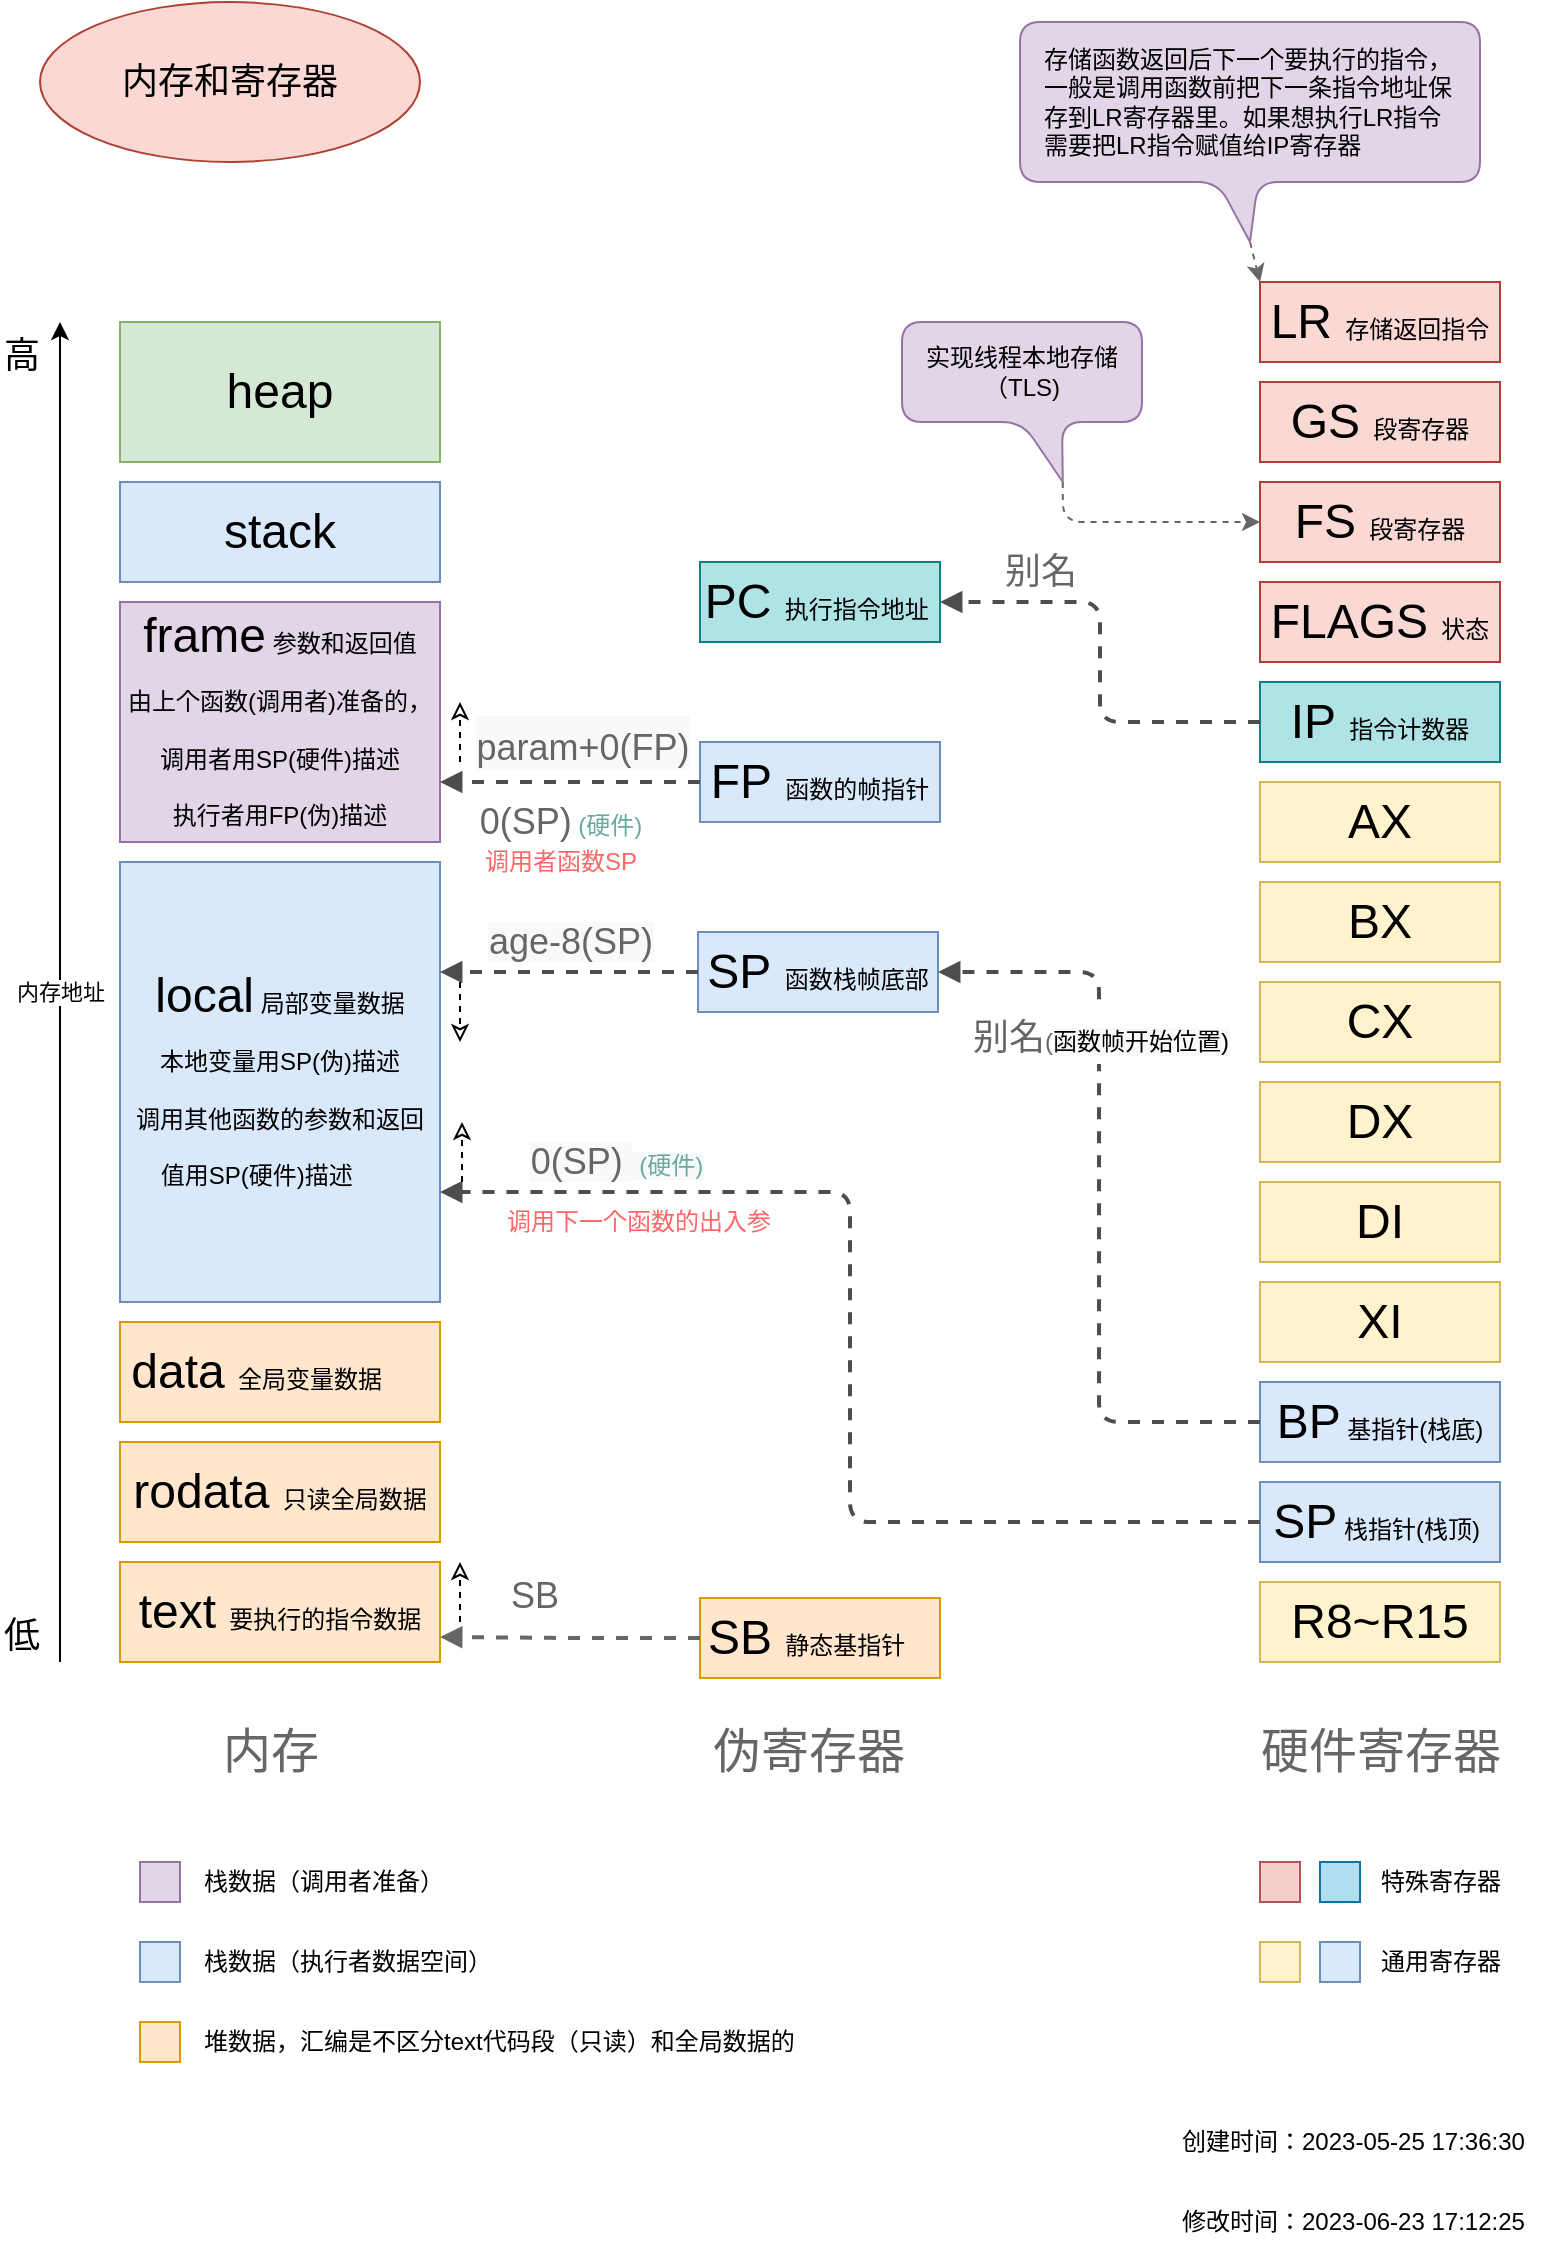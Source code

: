 <mxfile version="14.6.13" type="device"><diagram id="_9jU_y9cIoJaPiFrmsHA" name="第 1 页"><mxGraphModel dx="1106" dy="900" grid="1" gridSize="10" guides="1" tooltips="1" connect="1" arrows="1" fold="1" page="1" pageScale="1" pageWidth="827" pageHeight="1169" math="0" shadow="0"><root><mxCell id="0"/><mxCell id="1" parent="0"/><mxCell id="A-30bBlidZVVHHvsrLKz-10" value="内存" style="text;html=1;align=center;verticalAlign=middle;resizable=0;points=[];autosize=1;strokeColor=none;fontColor=#666;fontSize=24;" parent="1" vertex="1"><mxGeometry x="125" y="900" width="60" height="30" as="geometry"/></mxCell><mxCell id="A-30bBlidZVVHHvsrLKz-22" value="FLAGS&amp;nbsp;&lt;font style=&quot;font-size: 12px&quot;&gt;状态&lt;/font&gt;" style="whiteSpace=wrap;html=1;fontSize=24;fillColor=#fad9d5;strokeColor=#ae4132;" parent="1" vertex="1"><mxGeometry x="650" y="330" width="120" height="40" as="geometry"/></mxCell><mxCell id="A-30bBlidZVVHHvsrLKz-23" value="DX" style="whiteSpace=wrap;html=1;fontSize=24;fillColor=#fff2cc;strokeColor=#d6b656;" parent="1" vertex="1"><mxGeometry x="650" y="580" width="120" height="40" as="geometry"/></mxCell><mxCell id="A-30bBlidZVVHHvsrLKz-24" value="IP&amp;nbsp;&lt;font style=&quot;font-size: 12px&quot;&gt;指令计数器&lt;/font&gt;" style="whiteSpace=wrap;html=1;fontSize=24;fillColor=#b0e3e6;strokeColor=#0e8088;" parent="1" vertex="1"><mxGeometry x="650" y="380" width="120" height="40" as="geometry"/></mxCell><mxCell id="A-30bBlidZVVHHvsrLKz-25" value="CX" style="whiteSpace=wrap;html=1;fontSize=24;fillColor=#fff2cc;strokeColor=#d6b656;" parent="1" vertex="1"><mxGeometry x="650" y="530" width="120" height="40" as="geometry"/></mxCell><mxCell id="A-30bBlidZVVHHvsrLKz-26" value="BP&lt;font style=&quot;font-size: 12px&quot;&gt;&amp;nbsp;&lt;/font&gt;&lt;font style=&quot;font-size: 12px&quot;&gt;&lt;font style=&quot;font-size: 12px&quot;&gt;&lt;font style=&quot;font-size: 12px&quot;&gt;基指针(&lt;/font&gt;栈底)&lt;/font&gt;&lt;br&gt;&lt;/font&gt;" style="whiteSpace=wrap;html=1;fontSize=24;fillColor=#dae8fc;strokeColor=#6c8ebf;" parent="1" vertex="1"><mxGeometry x="650" y="730" width="120" height="40" as="geometry"/></mxCell><mxCell id="A-30bBlidZVVHHvsrLKz-27" value="R8~R15" style="whiteSpace=wrap;html=1;fontSize=24;fillColor=#fff2cc;strokeColor=#d6b656;" parent="1" vertex="1"><mxGeometry x="650" y="830" width="120" height="40" as="geometry"/></mxCell><mxCell id="A-30bBlidZVVHHvsrLKz-28" value="AX" style="whiteSpace=wrap;html=1;fontSize=24;fillColor=#fff2cc;strokeColor=#d6b656;" parent="1" vertex="1"><mxGeometry x="650" y="430" width="120" height="40" as="geometry"/></mxCell><mxCell id="A-30bBlidZVVHHvsrLKz-29" value="BX" style="whiteSpace=wrap;html=1;fontSize=24;fillColor=#fff2cc;strokeColor=#d6b656;" parent="1" vertex="1"><mxGeometry x="650" y="480" width="120" height="40" as="geometry"/></mxCell><mxCell id="A-30bBlidZVVHHvsrLKz-30" value="SP&lt;font style=&quot;font-size: 12px&quot;&gt;&amp;nbsp;&lt;font style=&quot;font-size: 12px&quot;&gt;栈指针(栈顶)&lt;/font&gt;&lt;/font&gt;&lt;font style=&quot;font-size: 12px&quot;&gt;&amp;nbsp;&lt;/font&gt;" style="whiteSpace=wrap;html=1;fontSize=24;fillColor=#dae8fc;strokeColor=#6c8ebf;" parent="1" vertex="1"><mxGeometry x="650" y="780" width="120" height="40" as="geometry"/></mxCell><mxCell id="A-30bBlidZVVHHvsrLKz-31" value="heap" style="whiteSpace=wrap;html=1;fontSize=24;fillColor=#d5e8d4;strokeColor=#82b366;" parent="1" vertex="1"><mxGeometry x="80" y="200" width="160" height="70" as="geometry"/></mxCell><mxCell id="A-30bBlidZVVHHvsrLKz-32" value="stack" style="whiteSpace=wrap;html=1;fontSize=24;fillColor=#dae8fc;strokeColor=#6c8ebf;" parent="1" vertex="1"><mxGeometry x="80" y="280" width="160" height="50" as="geometry"/></mxCell><mxCell id="A-30bBlidZVVHHvsrLKz-33" value="frame&lt;font style=&quot;font-size: 12px&quot;&gt; 参数和返回值&lt;br&gt;由上个函数(调用者)准备的，&lt;br&gt;调用者用SP(硬件)描述&lt;br&gt;执行者用FP(伪)描述&lt;/font&gt;" style="whiteSpace=wrap;html=1;fontSize=24;fillColor=#e1d5e7;strokeColor=#9673a6;" parent="1" vertex="1"><mxGeometry x="80" y="340" width="160" height="120" as="geometry"/></mxCell><mxCell id="A-30bBlidZVVHHvsrLKz-34" value="local&lt;font style=&quot;font-size: 12px&quot;&gt; 局部变量数据&lt;br&gt;本地变量用SP(伪)描述&lt;br&gt;调用其他函数的参数和返回值用SP(硬件)描述&amp;nbsp; &amp;nbsp; &amp;nbsp; &amp;nbsp;&lt;/font&gt;" style="whiteSpace=wrap;html=1;fontSize=24;fillColor=#dae8fc;strokeColor=#6c8ebf;spacingLeft=5;spacingRight=5;" parent="1" vertex="1"><mxGeometry x="80" y="470" width="160" height="220" as="geometry"/></mxCell><mxCell id="A-30bBlidZVVHHvsrLKz-35" value="data&amp;nbsp;&lt;span style=&quot;font-size: 12px&quot;&gt;全局变量数据&amp;nbsp; &amp;nbsp; &amp;nbsp; &amp;nbsp;&lt;/span&gt;" style="whiteSpace=wrap;html=1;fontSize=24;fillColor=#ffe6cc;strokeColor=#d79b00;" parent="1" vertex="1"><mxGeometry x="80" y="700" width="160" height="50" as="geometry"/></mxCell><mxCell id="A-30bBlidZVVHHvsrLKz-37" value="rodata &lt;font style=&quot;font-size: 12px&quot;&gt;只读全局数据&lt;/font&gt;" style="whiteSpace=wrap;html=1;fontSize=24;fillColor=#ffe6cc;strokeColor=#d79b00;" parent="1" vertex="1"><mxGeometry x="80" y="760" width="160" height="50" as="geometry"/></mxCell><mxCell id="A-30bBlidZVVHHvsrLKz-38" value="text&amp;nbsp;&lt;font style=&quot;font-size: 12px&quot;&gt;要执行的指令数据&lt;/font&gt;" style="whiteSpace=wrap;html=1;fontSize=24;fillColor=#ffe6cc;strokeColor=#d79b00;" parent="1" vertex="1"><mxGeometry x="80" y="820" width="160" height="50" as="geometry"/></mxCell><mxCell id="A-30bBlidZVVHHvsrLKz-39" value="硬件寄存器" style="text;html=1;align=center;verticalAlign=middle;resizable=0;points=[];autosize=1;strokeColor=none;fontSize=24;fontColor=#666;" parent="1" vertex="1"><mxGeometry x="640" y="900" width="140" height="30" as="geometry"/></mxCell><mxCell id="A-30bBlidZVVHHvsrLKz-40" value="PC&amp;nbsp;&lt;font style=&quot;font-size: 12px&quot;&gt;执行指令地址&amp;nbsp;&lt;/font&gt;" style="whiteSpace=wrap;html=1;fontSize=24;fillColor=#b0e3e6;strokeColor=#0e8088;align=center;" parent="1" vertex="1"><mxGeometry x="370" y="320" width="120" height="40" as="geometry"/></mxCell><mxCell id="A-30bBlidZVVHHvsrLKz-41" value="FP&amp;nbsp;&lt;font style=&quot;font-size: 12px&quot;&gt;函数的帧指针&lt;/font&gt;" style="whiteSpace=wrap;html=1;fontSize=24;fillColor=#dae8fc;strokeColor=#6c8ebf;" parent="1" vertex="1"><mxGeometry x="370" y="410" width="120" height="40" as="geometry"/></mxCell><mxCell id="A-30bBlidZVVHHvsrLKz-42" value="SP&amp;nbsp;&lt;font style=&quot;font-size: 12px&quot;&gt;函数栈帧底部&lt;/font&gt;" style="whiteSpace=wrap;html=1;fontSize=24;fillColor=#dae8fc;strokeColor=#6c8ebf;" parent="1" vertex="1"><mxGeometry x="369" y="505" width="120" height="40" as="geometry"/></mxCell><mxCell id="A-30bBlidZVVHHvsrLKz-43" value="SB &lt;font style=&quot;font-size: 12px&quot;&gt;静态基指针&amp;nbsp; &amp;nbsp;&amp;nbsp;&lt;/font&gt;" style="whiteSpace=wrap;html=1;fontSize=24;fillColor=#ffe6cc;strokeColor=#d79b00;" parent="1" vertex="1"><mxGeometry x="370" y="838" width="120" height="40" as="geometry"/></mxCell><mxCell id="A-30bBlidZVVHHvsrLKz-53" value="伪寄存器" style="text;html=1;align=center;verticalAlign=middle;resizable=0;points=[];autosize=1;strokeColor=none;fontSize=24;fontColor=#666;" parent="1" vertex="1"><mxGeometry x="369" y="900" width="110" height="30" as="geometry"/></mxCell><mxCell id="A-30bBlidZVVHHvsrLKz-58" value="&lt;span style=&quot;font-size: 18px ; background-color: rgb(248 , 249 , 250)&quot;&gt;0(SP)&amp;nbsp;&lt;/span&gt;&lt;span style=&quot;color: rgb(103 , 171 , 159) ; font-size: 12px ; background-color: rgb(248 , 249 , 250)&quot;&gt;&amp;nbsp;(硬件)&lt;/span&gt;" style="html=1;verticalAlign=bottom;endArrow=block;shadow=0;edgeStyle=orthogonalEdgeStyle;dashed=1;fontSize=24;fontColor=#666;strokeColor=#4D4D4D;strokeWidth=2;exitX=0;exitY=0.5;exitDx=0;exitDy=0;entryX=1;entryY=0.75;entryDx=0;entryDy=0;" parent="1" source="A-30bBlidZVVHHvsrLKz-30" target="A-30bBlidZVVHHvsrLKz-34" edge="1"><mxGeometry x="0.696" width="80" relative="1" as="geometry"><mxPoint x="530" y="630" as="sourcePoint"/><mxPoint x="610" y="630" as="targetPoint"/><mxPoint as="offset"/></mxGeometry></mxCell><mxCell id="A-30bBlidZVVHHvsrLKz-59" value="&lt;span style=&quot;font-size: 18px ; background-color: rgb(248 , 249 , 250)&quot;&gt;age-8(SP)&lt;/span&gt;" style="html=1;verticalAlign=bottom;endArrow=block;shadow=0;edgeStyle=orthogonalEdgeStyle;dashed=1;fontSize=24;fontColor=#666;strokeColor=#4D4D4D;strokeWidth=2;entryX=1;entryY=0.25;entryDx=0;entryDy=0;" parent="1" source="A-30bBlidZVVHHvsrLKz-42" target="A-30bBlidZVVHHvsrLKz-34" edge="1"><mxGeometry width="80" relative="1" as="geometry"><mxPoint x="270" y="240" as="sourcePoint"/><mxPoint x="350" y="240" as="targetPoint"/></mxGeometry></mxCell><mxCell id="A-30bBlidZVVHHvsrLKz-61" value="&lt;span style=&quot;background-color: rgb(248 , 249 , 250)&quot;&gt;&lt;span style=&quot;font-size: 18px&quot;&gt;param+0(FP)&lt;/span&gt;&lt;/span&gt;" style="html=1;verticalAlign=bottom;endArrow=block;shadow=0;edgeStyle=orthogonalEdgeStyle;dashed=1;fontSize=24;fontColor=#666;strokeColor=#4D4D4D;strokeWidth=2;exitX=0;exitY=0.5;exitDx=0;exitDy=0;entryX=1;entryY=0.75;entryDx=0;entryDy=0;" parent="1" source="A-30bBlidZVVHHvsrLKz-41" target="A-30bBlidZVVHHvsrLKz-33" edge="1"><mxGeometry x="-0.088" y="-2" width="80" relative="1" as="geometry"><mxPoint x="380" y="610" as="sourcePoint"/><mxPoint x="460" y="610" as="targetPoint"/><mxPoint as="offset"/></mxGeometry></mxCell><mxCell id="A-30bBlidZVVHHvsrLKz-66" value="&lt;span style=&quot;font-size: 18px&quot;&gt;别名&lt;/span&gt;" style="html=1;verticalAlign=bottom;endArrow=block;shadow=0;edgeStyle=orthogonalEdgeStyle;dashed=1;fontSize=24;fontColor=#666;strokeColor=#4D4D4D;strokeWidth=2;exitX=0;exitY=0.5;exitDx=0;exitDy=0;entryX=1;entryY=0.5;entryDx=0;entryDy=0;" parent="1" source="A-30bBlidZVVHHvsrLKz-24" target="A-30bBlidZVVHHvsrLKz-40" edge="1"><mxGeometry x="0.545" width="80" relative="1" as="geometry"><mxPoint x="490" y="260" as="sourcePoint"/><mxPoint x="570" y="260" as="targetPoint"/><mxPoint as="offset"/></mxGeometry></mxCell><mxCell id="A-30bBlidZVVHHvsrLKz-67" value="&lt;span style=&quot;font-size: 18px&quot;&gt;别名&lt;/span&gt;&lt;font style=&quot;font-size: 12px&quot;&gt;(&lt;/font&gt;&lt;font style=&quot;font-size: 12px&quot;&gt;&lt;span style=&quot;color: rgb(0 , 0 , 0) ; background-color: rgb(248 , 249 , 250)&quot;&gt;函数帧开始位置)&lt;/span&gt;&lt;br&gt;&lt;/font&gt;" style="html=1;verticalAlign=bottom;endArrow=block;shadow=0;edgeStyle=orthogonalEdgeStyle;dashed=1;fontSize=24;fontColor=#666;strokeColor=#4D4D4D;strokeWidth=2;exitX=0;exitY=0.5;exitDx=0;exitDy=0;entryX=1;entryY=0.5;entryDx=0;entryDy=0;" parent="1" source="A-30bBlidZVVHHvsrLKz-26" target="A-30bBlidZVVHHvsrLKz-42" edge="1"><mxGeometry x="0.333" width="80" relative="1" as="geometry"><mxPoint x="480" y="630" as="sourcePoint"/><mxPoint x="560" y="630" as="targetPoint"/><mxPoint as="offset"/></mxGeometry></mxCell><mxCell id="o35U1CBubqKOdYUTHkpp-1" value="" style="endArrow=classic;html=1;" parent="1" edge="1"><mxGeometry relative="1" as="geometry"><mxPoint x="50" y="870" as="sourcePoint"/><mxPoint x="50" y="200" as="targetPoint"/></mxGeometry></mxCell><mxCell id="o35U1CBubqKOdYUTHkpp-2" value="内存地址" style="edgeLabel;resizable=0;html=1;align=center;verticalAlign=middle;rotation=0;" parent="o35U1CBubqKOdYUTHkpp-1" connectable="0" vertex="1"><mxGeometry relative="1" as="geometry"/></mxCell><mxCell id="o35U1CBubqKOdYUTHkpp-3" value="&lt;font style=&quot;font-size: 18px&quot;&gt;低&lt;/font&gt;" style="edgeLabel;resizable=0;html=1;align=left;verticalAlign=bottom;" parent="o35U1CBubqKOdYUTHkpp-1" connectable="0" vertex="1"><mxGeometry x="-1" relative="1" as="geometry"><mxPoint x="-30" as="offset"/></mxGeometry></mxCell><mxCell id="o35U1CBubqKOdYUTHkpp-4" value="&lt;font style=&quot;font-size: 18px&quot;&gt;高&lt;/font&gt;" style="edgeLabel;resizable=0;html=1;align=right;verticalAlign=bottom;" parent="o35U1CBubqKOdYUTHkpp-1" connectable="0" vertex="1"><mxGeometry x="1" relative="1" as="geometry"><mxPoint x="-10" y="30" as="offset"/></mxGeometry></mxCell><mxCell id="9GGzm2OH7l2t0rBogBeC-8" value="" style="whiteSpace=wrap;html=1;fillColor=#dae8fc;strokeColor=#6c8ebf;" parent="1" vertex="1"><mxGeometry x="90" y="1010" width="20" height="20" as="geometry"/></mxCell><mxCell id="9GGzm2OH7l2t0rBogBeC-9" value="栈数据（执行者数据空间）" style="text;html=1;align=left;verticalAlign=middle;resizable=0;points=[];autosize=1;strokeColor=none;" parent="1" vertex="1"><mxGeometry x="120" y="1010" width="160" height="20" as="geometry"/></mxCell><mxCell id="9GGzm2OH7l2t0rBogBeC-10" value="" style="whiteSpace=wrap;html=1;fillColor=#ffe6cc;strokeColor=#d79b00;" parent="1" vertex="1"><mxGeometry x="90" y="1050" width="20" height="20" as="geometry"/></mxCell><mxCell id="9GGzm2OH7l2t0rBogBeC-11" value="堆数据，汇编是不区分text代码段（只读）和全局数据的" style="text;html=1;align=left;verticalAlign=middle;resizable=0;points=[];autosize=1;strokeColor=none;" parent="1" vertex="1"><mxGeometry x="120" y="1050" width="310" height="20" as="geometry"/></mxCell><mxCell id="9GGzm2OH7l2t0rBogBeC-14" value="&lt;font style=&quot;font-size: 18px&quot;&gt;内存和寄存器&lt;/font&gt;" style="ellipse;whiteSpace=wrap;html=1;fillColor=#fad9d5;strokeColor=#ae4132;" parent="1" vertex="1"><mxGeometry x="40" y="40" width="190" height="80" as="geometry"/></mxCell><mxCell id="9GGzm2OH7l2t0rBogBeC-15" value="创建时间：2023-05-25 17:36:30" style="text;html=1;align=left;verticalAlign=middle;resizable=0;points=[];autosize=1;strokeColor=none;" parent="1" vertex="1"><mxGeometry x="609" y="1100" width="190" height="20" as="geometry"/></mxCell><mxCell id="g93apVVfqvFQGLOAdrz7-1" value="" style="endArrow=classic;html=1;dashed=1;endFill=0;" parent="1" edge="1"><mxGeometry width="50" height="50" relative="1" as="geometry"><mxPoint x="250" y="420" as="sourcePoint"/><mxPoint x="250" y="390" as="targetPoint"/></mxGeometry></mxCell><mxCell id="g93apVVfqvFQGLOAdrz7-2" value="" style="endArrow=classic;html=1;dashed=1;endFill=0;" parent="1" edge="1"><mxGeometry width="50" height="50" relative="1" as="geometry"><mxPoint x="250" y="530" as="sourcePoint"/><mxPoint x="250" y="560" as="targetPoint"/></mxGeometry></mxCell><mxCell id="g93apVVfqvFQGLOAdrz7-3" value="" style="endArrow=classic;html=1;dashed=1;endFill=0;" parent="1" edge="1"><mxGeometry width="50" height="50" relative="1" as="geometry"><mxPoint x="251" y="630" as="sourcePoint"/><mxPoint x="251" y="600" as="targetPoint"/></mxGeometry></mxCell><mxCell id="g93apVVfqvFQGLOAdrz7-4" value="" style="endArrow=classic;html=1;dashed=1;endFill=0;" parent="1" edge="1"><mxGeometry width="50" height="50" relative="1" as="geometry"><mxPoint x="250" y="850" as="sourcePoint"/><mxPoint x="250" y="820" as="targetPoint"/></mxGeometry></mxCell><mxCell id="3LcSwFCg9g26O4sH-3WA-1" value="" style="whiteSpace=wrap;html=1;fillColor=#b1ddf0;strokeColor=#10739e;" parent="1" vertex="1"><mxGeometry x="680" y="970" width="20" height="20" as="geometry"/></mxCell><mxCell id="3LcSwFCg9g26O4sH-3WA-2" value="" style="whiteSpace=wrap;html=1;fillColor=#fff2cc;strokeColor=#d6b656;" parent="1" vertex="1"><mxGeometry x="650" y="1010" width="20" height="20" as="geometry"/></mxCell><mxCell id="3LcSwFCg9g26O4sH-3WA-3" value="" style="whiteSpace=wrap;html=1;fillColor=#f8cecc;strokeColor=#b85450;" parent="1" vertex="1"><mxGeometry x="650" y="970" width="20" height="20" as="geometry"/></mxCell><mxCell id="3LcSwFCg9g26O4sH-3WA-6" value="" style="whiteSpace=wrap;html=1;fillColor=#dae8fc;strokeColor=#6c8ebf;" parent="1" vertex="1"><mxGeometry x="680" y="1010" width="20" height="20" as="geometry"/></mxCell><mxCell id="3LcSwFCg9g26O4sH-3WA-7" value="特殊寄存器" style="text;html=1;align=center;verticalAlign=middle;resizable=0;points=[];autosize=1;strokeColor=none;" parent="1" vertex="1"><mxGeometry x="700" y="970" width="80" height="20" as="geometry"/></mxCell><mxCell id="3LcSwFCg9g26O4sH-3WA-8" value="通用寄存器" style="text;html=1;align=center;verticalAlign=middle;resizable=0;points=[];autosize=1;strokeColor=none;" parent="1" vertex="1"><mxGeometry x="700" y="1010" width="80" height="20" as="geometry"/></mxCell><mxCell id="M3PKboXZ3-TVrJHkPTtl-1" value="修改时间：2023-06-23 17:12:25" style="text;html=1;align=left;verticalAlign=middle;resizable=0;points=[];autosize=1;strokeColor=none;" parent="1" vertex="1"><mxGeometry x="609" y="1140" width="190" height="20" as="geometry"/></mxCell><mxCell id="M3PKboXZ3-TVrJHkPTtl-3" value="&lt;font style=&quot;font-size: 18px&quot; color=&quot;#666666&quot;&gt;SB&lt;/font&gt;" style="html=1;verticalAlign=bottom;endArrow=block;shadow=0;edgeStyle=orthogonalEdgeStyle;exitX=0;exitY=0.5;exitDx=0;exitDy=0;entryX=1;entryY=0.75;entryDx=0;entryDy=0;strokeWidth=2;dashed=1;strokeColor=#666666;" parent="1" source="A-30bBlidZVVHHvsrLKz-43" target="A-30bBlidZVVHHvsrLKz-38" edge="1"><mxGeometry x="0.288" y="-7" width="80" relative="1" as="geometry"><mxPoint x="260" y="910" as="sourcePoint"/><mxPoint x="340" y="910" as="targetPoint"/><mxPoint as="offset"/></mxGeometry></mxCell><mxCell id="IimvAa2vn0PWFVAMue_E-1" value="XI" style="whiteSpace=wrap;html=1;fontSize=24;fillColor=#fff2cc;strokeColor=#d6b656;" parent="1" vertex="1"><mxGeometry x="650" y="680" width="120" height="40" as="geometry"/></mxCell><mxCell id="IimvAa2vn0PWFVAMue_E-2" value="DI" style="whiteSpace=wrap;html=1;fontSize=24;fillColor=#fff2cc;strokeColor=#d6b656;" parent="1" vertex="1"><mxGeometry x="650" y="630" width="120" height="40" as="geometry"/></mxCell><mxCell id="IimvAa2vn0PWFVAMue_E-3" value="GS&amp;nbsp;&lt;font style=&quot;font-size: 12px&quot;&gt;段寄存器&lt;/font&gt;" style="whiteSpace=wrap;html=1;fontSize=24;fillColor=#fad9d5;strokeColor=#ae4132;" parent="1" vertex="1"><mxGeometry x="650" y="230" width="120" height="40" as="geometry"/></mxCell><mxCell id="IimvAa2vn0PWFVAMue_E-4" value="FS&amp;nbsp;&lt;font style=&quot;font-size: 12px&quot;&gt;段寄存器&lt;/font&gt;" style="whiteSpace=wrap;html=1;fontSize=24;fillColor=#fad9d5;strokeColor=#ae4132;" parent="1" vertex="1"><mxGeometry x="650" y="280" width="120" height="40" as="geometry"/></mxCell><mxCell id="IimvAa2vn0PWFVAMue_E-6" style="edgeStyle=orthogonalEdgeStyle;rounded=1;orthogonalLoop=1;jettySize=auto;html=1;entryX=0;entryY=0.5;entryDx=0;entryDy=0;strokeColor=#666666;dashed=1;exitX=0;exitY=0;exitDx=80.4;exitDy=80;exitPerimeter=0;" parent="1" source="IimvAa2vn0PWFVAMue_E-5" target="IimvAa2vn0PWFVAMue_E-4" edge="1"><mxGeometry relative="1" as="geometry"/></mxCell><mxCell id="IimvAa2vn0PWFVAMue_E-5" value="实现线程本地存储 （TLS)" style="shape=callout;rounded=1;whiteSpace=wrap;html=1;perimeter=calloutPerimeter;position2=0.67;fillColor=#e1d5e7;strokeColor=#9673a6;" parent="1" vertex="1"><mxGeometry x="471" y="200" width="120" height="80" as="geometry"/></mxCell><mxCell id="IimvAa2vn0PWFVAMue_E-7" value="" style="whiteSpace=wrap;html=1;fillColor=#e1d5e7;strokeColor=#9673a6;" parent="1" vertex="1"><mxGeometry x="90" y="970" width="20" height="20" as="geometry"/></mxCell><mxCell id="IimvAa2vn0PWFVAMue_E-8" value="栈数据（调用者准备）" style="text;html=1;align=left;verticalAlign=middle;resizable=0;points=[];autosize=1;strokeColor=none;" parent="1" vertex="1"><mxGeometry x="120" y="970" width="140" height="20" as="geometry"/></mxCell><mxCell id="IimvAa2vn0PWFVAMue_E-9" value="&lt;font style=&quot;font-size: 18px&quot; color=&quot;#666666&quot;&gt;0(SP)&lt;/font&gt;&lt;font style=&quot;font-size: 12px&quot;&gt;&lt;font color=&quot;#67ab9f&quot;&gt; (硬件)&lt;/font&gt;&lt;br&gt;&lt;/font&gt;" style="text;html=1;align=center;verticalAlign=middle;resizable=0;points=[];autosize=1;strokeColor=none;" parent="1" vertex="1"><mxGeometry x="250" y="440" width="100" height="20" as="geometry"/></mxCell><mxCell id="UX6-l4WD4oVfbNWo23KT-1" value="LR&amp;nbsp;&lt;font style=&quot;font-size: 12px&quot;&gt;存储返回指令&lt;/font&gt;" style="whiteSpace=wrap;html=1;fontSize=24;fillColor=#fad9d5;strokeColor=#ae4132;" parent="1" vertex="1"><mxGeometry x="650" y="180" width="120" height="40" as="geometry"/></mxCell><mxCell id="UX6-l4WD4oVfbNWo23KT-3" style="rounded=0;orthogonalLoop=1;jettySize=auto;html=1;strokeColor=#666666;dashed=1;exitX=0;exitY=0;exitDx=115;exitDy=110;exitPerimeter=0;entryX=0;entryY=0;entryDx=0;entryDy=0;" parent="1" source="UX6-l4WD4oVfbNWo23KT-2" target="UX6-l4WD4oVfbNWo23KT-1" edge="1"><mxGeometry relative="1" as="geometry"/></mxCell><mxCell id="UX6-l4WD4oVfbNWo23KT-2" value="存储函数返回后下一个要执行的指令，一般是调用函数前把下一条指令地址保存到LR寄存器里。如果想执行LR指令&lt;br&gt;需要把LR指令赋值给IP寄存器" style="shape=callout;rounded=1;whiteSpace=wrap;html=1;perimeter=calloutPerimeter;align=left;spacingLeft=10;spacingRight=5;size=30;position=0.43;fillColor=#e1d5e7;strokeColor=#9673a6;" parent="1" vertex="1"><mxGeometry x="530" y="50" width="230" height="110" as="geometry"/></mxCell><mxCell id="xNfDd6ZhUXg_oraUkIpE-2" value="&lt;span&gt;&lt;font color=&quot;#ff6666&quot;&gt;调用下一个函数的出入参&lt;/font&gt;&lt;/span&gt;" style="text;html=1;align=center;verticalAlign=middle;resizable=0;points=[];autosize=1;strokeColor=none;" vertex="1" parent="1"><mxGeometry x="264" y="640" width="150" height="20" as="geometry"/></mxCell><mxCell id="xNfDd6ZhUXg_oraUkIpE-4" value="&lt;span style=&quot;color: rgb(255 , 102 , 102)&quot;&gt;调用者函数SP&lt;/span&gt;" style="text;html=1;align=center;verticalAlign=middle;resizable=0;points=[];autosize=1;strokeColor=none;" vertex="1" parent="1"><mxGeometry x="255" y="460" width="90" height="20" as="geometry"/></mxCell></root></mxGraphModel></diagram></mxfile>